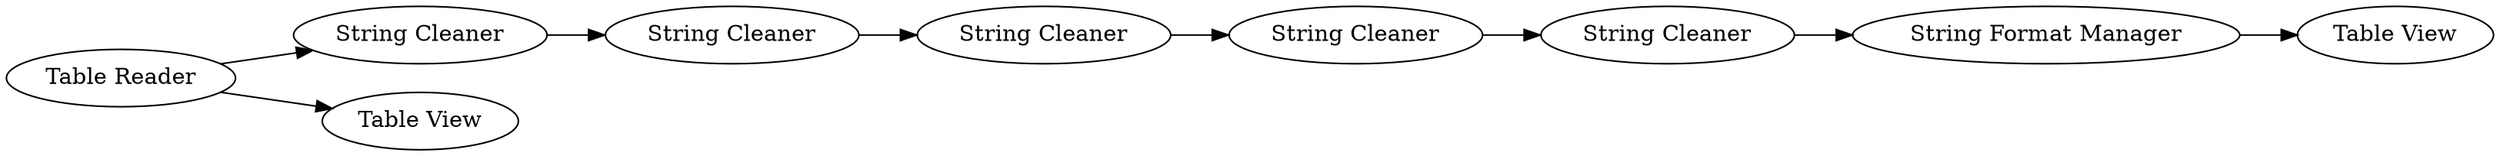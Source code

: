 digraph {
	"5529436355145380895_6" [label="String Format Manager"]
	"5529436355145380895_8" [label="String Cleaner"]
	"5529436355145380895_5" [label="String Cleaner"]
	"5529436355145380895_2" [label="String Cleaner"]
	"5529436355145380895_4" [label="String Cleaner"]
	"5529436355145380895_10" [label="Table View"]
	"5529436355145380895_12" [label="Table Reader"]
	"5529436355145380895_9" [label="Table View"]
	"5529436355145380895_7" [label="String Cleaner"]
	"5529436355145380895_4" -> "5529436355145380895_5"
	"5529436355145380895_8" -> "5529436355145380895_6"
	"5529436355145380895_12" -> "5529436355145380895_10"
	"5529436355145380895_2" -> "5529436355145380895_4"
	"5529436355145380895_6" -> "5529436355145380895_9"
	"5529436355145380895_7" -> "5529436355145380895_8"
	"5529436355145380895_12" -> "5529436355145380895_2"
	"5529436355145380895_5" -> "5529436355145380895_7"
	rankdir=LR
}
